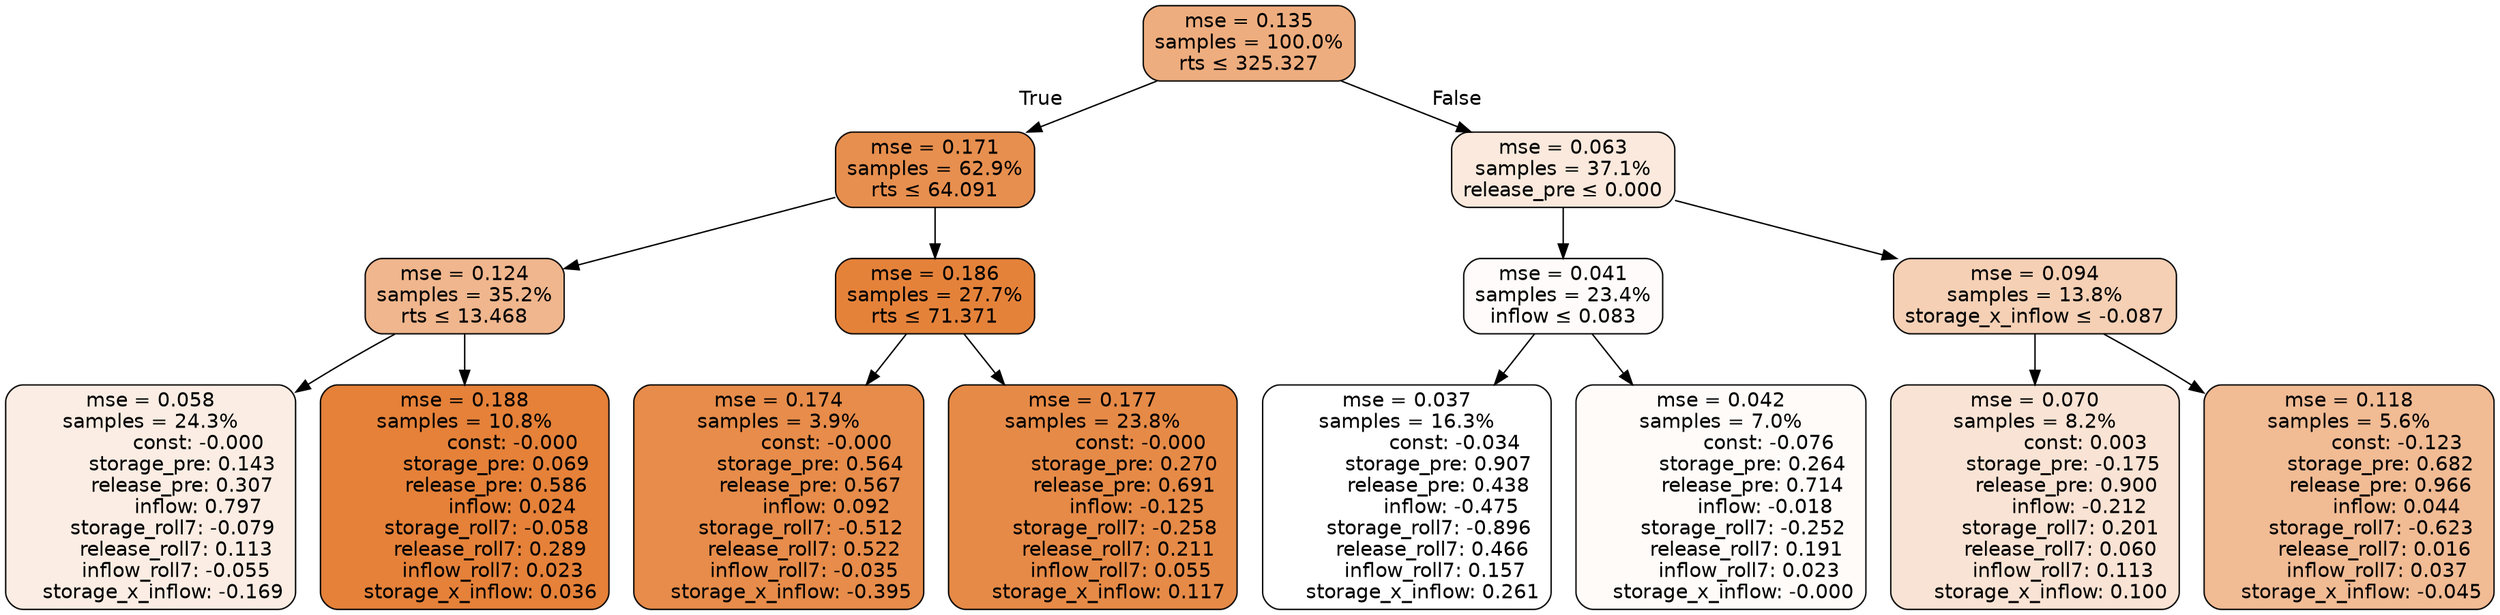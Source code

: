digraph tree {
bgcolor="transparent"
node [shape=rectangle, style="filled, rounded", color="black", fontname=helvetica] ;
edge [fontname=helvetica] ;
	"0" [label="mse = 0.135
samples = 100.0%
rts &le; 325.327", fillcolor="#eead7e"]
	"1" [label="mse = 0.171
samples = 62.9%
rts &le; 64.091", fillcolor="#e78f4f"]
	"2" [label="mse = 0.124
samples = 35.2%
rts &le; 13.468", fillcolor="#f0b68d"]
	"3" [label="mse = 0.058
samples = 24.3%
               const: -0.000
          storage_pre: 0.143
          release_pre: 0.307
               inflow: 0.797
       storage_roll7: -0.079
        release_roll7: 0.113
        inflow_roll7: -0.055
    storage_x_inflow: -0.169", fillcolor="#fbede3"]
	"4" [label="mse = 0.188
samples = 10.8%
               const: -0.000
          storage_pre: 0.069
          release_pre: 0.586
               inflow: 0.024
       storage_roll7: -0.058
        release_roll7: 0.289
         inflow_roll7: 0.023
     storage_x_inflow: 0.036", fillcolor="#e58139"]
	"5" [label="mse = 0.186
samples = 27.7%
rts &le; 71.371", fillcolor="#e5823a"]
	"6" [label="mse = 0.174
samples = 3.9%
               const: -0.000
          storage_pre: 0.564
          release_pre: 0.567
               inflow: 0.092
       storage_roll7: -0.512
        release_roll7: 0.522
        inflow_roll7: -0.035
    storage_x_inflow: -0.395", fillcolor="#e78c4a"]
	"7" [label="mse = 0.177
samples = 23.8%
               const: -0.000
          storage_pre: 0.270
          release_pre: 0.691
              inflow: -0.125
       storage_roll7: -0.258
        release_roll7: 0.211
         inflow_roll7: 0.055
     storage_x_inflow: 0.117", fillcolor="#e68a47"]
	"8" [label="mse = 0.063
samples = 37.1%
release_pre &le; 0.000", fillcolor="#fae9dc"]
	"9" [label="mse = 0.041
samples = 23.4%
inflow &le; 0.083", fillcolor="#fefbfa"]
	"10" [label="mse = 0.037
samples = 16.3%
               const: -0.034
          storage_pre: 0.907
          release_pre: 0.438
              inflow: -0.475
       storage_roll7: -0.896
        release_roll7: 0.466
         inflow_roll7: 0.157
     storage_x_inflow: 0.261", fillcolor="#ffffff"]
	"11" [label="mse = 0.042
samples = 7.0%
               const: -0.076
          storage_pre: 0.264
          release_pre: 0.714
              inflow: -0.018
       storage_roll7: -0.252
        release_roll7: 0.191
         inflow_roll7: 0.023
    storage_x_inflow: -0.000", fillcolor="#fefbf9"]
	"12" [label="mse = 0.094
samples = 13.8%
storage_x_inflow &le; -0.087", fillcolor="#f5d0b5"]
	"13" [label="mse = 0.070
samples = 8.2%
                const: 0.003
         storage_pre: -0.175
          release_pre: 0.900
              inflow: -0.212
        storage_roll7: 0.201
        release_roll7: 0.060
         inflow_roll7: 0.113
     storage_x_inflow: 0.100", fillcolor="#f9e3d4"]
	"14" [label="mse = 0.118
samples = 5.6%
               const: -0.123
          storage_pre: 0.682
          release_pre: 0.966
               inflow: 0.044
       storage_roll7: -0.623
        release_roll7: 0.016
         inflow_roll7: 0.037
    storage_x_inflow: -0.045", fillcolor="#f1bb94"]

	"0" -> "1" [labeldistance=2.5, labelangle=45, headlabel="True"]
	"1" -> "2"
	"2" -> "3"
	"2" -> "4"
	"1" -> "5"
	"5" -> "6"
	"5" -> "7"
	"0" -> "8" [labeldistance=2.5, labelangle=-45, headlabel="False"]
	"8" -> "9"
	"9" -> "10"
	"9" -> "11"
	"8" -> "12"
	"12" -> "13"
	"12" -> "14"
}